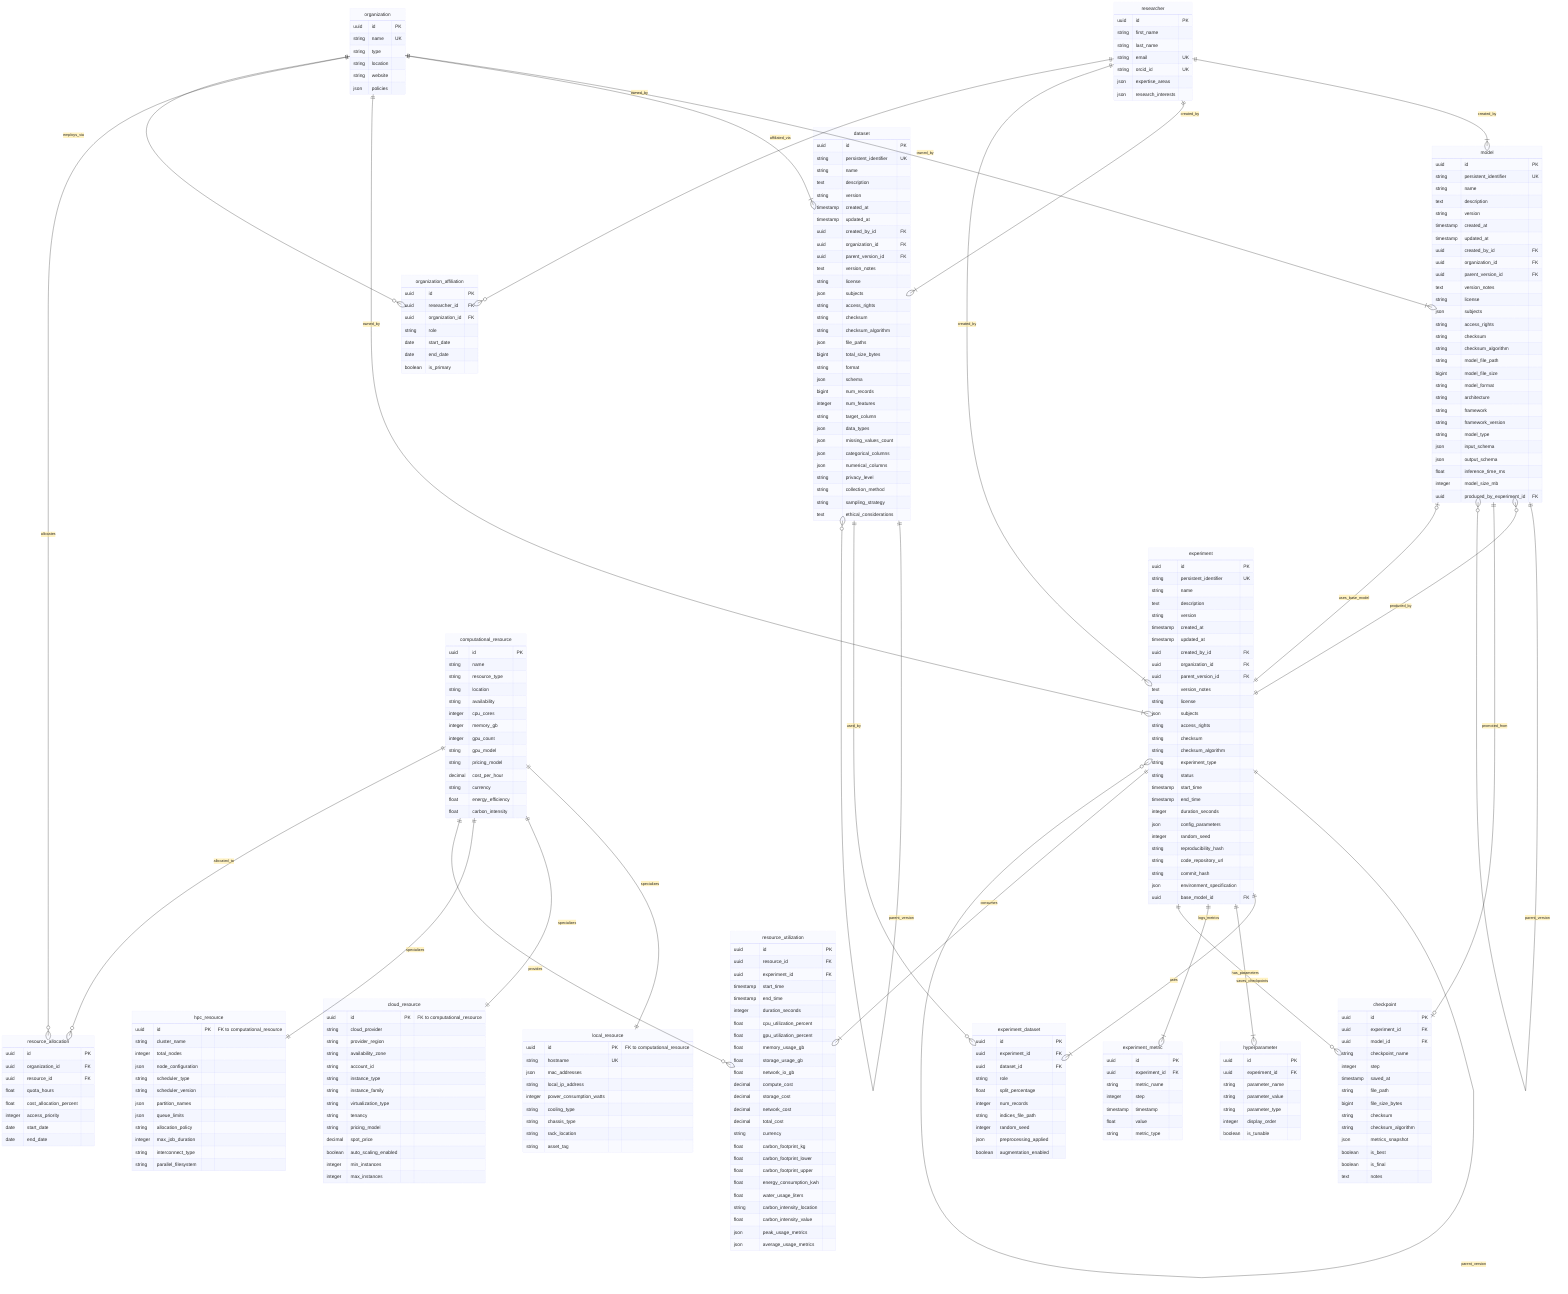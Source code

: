 %%{init:
    {
        'theme':'base',
        'themeVariables': {
            'fontFamily': 'Helvetica',
            'fontSize': '18px',
            'primaryColor': '#6a88ff0a',
            'primaryTextColor': '#292929ff'
        }
    }
}%%
erDiagram
    %% Core ML Asset Tables (Django Abstract Base Pattern)
    model {
        uuid id PK
        string persistent_identifier UK
        string name
        text description
        string version
        timestamp created_at
        timestamp updated_at
        uuid created_by_id FK
        uuid organization_id FK
        uuid parent_version_id FK
        text version_notes
        string license
        json subjects
        string access_rights
        string checksum
        string checksum_algorithm
        string model_file_path
        bigint model_file_size
        string model_format
        string architecture
        string framework
        string framework_version
        string model_type
        json input_schema
        json output_schema
        float inference_time_ms
        integer model_size_mb
        uuid produced_by_experiment_id FK
    }

    dataset {
        uuid id PK
        string persistent_identifier UK
        string name
        text description
        string version
        timestamp created_at
        timestamp updated_at
        uuid created_by_id FK
        uuid organization_id FK
        uuid parent_version_id FK
        text version_notes
        string license
        json subjects
        string access_rights
        string checksum
        string checksum_algorithm
        json file_paths
        bigint total_size_bytes
        string format
        json schema
        bigint num_records
        integer num_features
        string target_column
        json data_types
        json missing_values_count
        json categorical_columns
        json numerical_columns
        string privacy_level
        string collection_method
        string sampling_strategy
        text ethical_considerations
    }

    experiment {
        uuid id PK
        string persistent_identifier UK
        string name
        text description
        string version
        timestamp created_at
        timestamp updated_at
        uuid created_by_id FK
        uuid organization_id FK
        uuid parent_version_id FK
        text version_notes
        string license
        json subjects
        string access_rights
        string checksum
        string checksum_algorithm
        string experiment_type
        string status
        timestamp start_time
        timestamp end_time
        integer duration_seconds
        json config_parameters
        integer random_seed
        string reproducibility_hash
        string code_repository_url
        string commit_hash
        json environment_specification
        uuid base_model_id FK
    }

    %% Experiment Support Tables
    hyperparameter {
        uuid id PK
        uuid experiment_id FK
        string parameter_name
        string parameter_value
        string parameter_type
        integer display_order
        boolean is_tunable
    }

    experiment_metric {
        uuid id PK
        uuid experiment_id FK
        string metric_name
        integer step
        timestamp timestamp
        float value
        string metric_type
    }

    checkpoint {
        uuid id PK
        uuid experiment_id FK
        uuid model_id FK
        string checkpoint_name
        integer step
        timestamp saved_at
        string file_path
        bigint file_size_bytes
        string checksum
        string checksum_algorithm
        json metrics_snapshot
        boolean is_best
        boolean is_final
        text notes
    }

    %% Resource Management Tables
    computational_resource {
        uuid id PK
        string name
        string resource_type
        string location
        string availability
        integer cpu_cores
        integer memory_gb
        integer gpu_count
        string gpu_model
        string pricing_model
        decimal cost_per_hour
        string currency
        float energy_efficiency
        float carbon_intensity
    }

    local_resource {
        uuid id PK "FK to computational_resource"
        string hostname UK
        json mac_addresses
        string local_ip_address
        integer power_consumption_watts
        string cooling_type
        string chassis_type
        string rack_location
        string asset_tag
    }

    cloud_resource {
        uuid id PK "FK to computational_resource"
        string cloud_provider
        string provider_region
        string availability_zone
        string account_id
        string instance_type
        string instance_family
        string virtualization_type
        string tenancy
        string pricing_model
        decimal spot_price
        boolean auto_scaling_enabled
        integer min_instances
        integer max_instances
    }

    hpc_resource {
        uuid id PK "FK to computational_resource"
        string cluster_name
        integer total_nodes
        json node_configuration
        string scheduler_type
        string scheduler_version
        json partition_names
        json queue_limits
        string allocation_policy
        integer max_job_duration
        string interconnect_type
        string parallel_filesystem
    }

    resource_utilization {
        uuid id PK
        uuid resource_id FK
        uuid experiment_id FK
        timestamp start_time
        timestamp end_time
        integer duration_seconds
        float cpu_utilization_percent
        float gpu_utilization_percent
        float memory_usage_gb
        float storage_usage_gb
        float network_io_gb
        decimal compute_cost
        decimal storage_cost
        decimal network_cost
        decimal total_cost
        string currency
        float carbon_footprint_kg
        float carbon_footprint_lower
        float carbon_footprint_upper
        float energy_consumption_kwh
        float water_usage_liters
        string carbon_intensity_location
        float carbon_intensity_value
        json peak_usage_metrics
        json average_usage_metrics
    }

    %% Research Context Tables
    researcher {
        uuid id PK
        string first_name
        string last_name
        string email UK
        string orcid_id UK
        json expertise_areas
        json research_interests
    }

    organization {
        uuid id PK
        string name UK
        string type
        string location
        string website
        json policies
    }

    %% Association Tables
    experiment_dataset {
        uuid id PK
        uuid experiment_id FK
        uuid dataset_id FK
        string role
        float split_percentage
        integer num_records
        string indices_file_path
        integer random_seed
        json preprocessing_applied
        boolean augmentation_enabled
    }

    organization_affiliation {
        uuid id PK
        uuid researcher_id FK
        uuid organization_id FK
        string role
        date start_date
        date end_date
        boolean is_primary
    }

    resource_allocation {
        uuid id PK
        uuid organization_id FK
        uuid resource_id FK
        float quota_hours
        float cost_allocation_percent
        integer access_priority
        date start_date
        date end_date
    }

    %% Key Relationships (Django Implementation)

    %% Django Abstract Base Class Pattern - Each model contains all MLAsset fields
    researcher ||--|{ model : "created_by"
    researcher ||--|{ dataset : "created_by"
    researcher ||--|{ experiment : "created_by"

    organization ||--|{ model : "owned_by"
    organization ||--|{ dataset : "owned_by"
    organization ||--|{ experiment : "owned_by"

    %% Versioning (Simple Parent-Child)
    model ||--o{ model : "parent_version"
    dataset ||--o{ dataset : "parent_version"
    experiment ||--o{ experiment : "parent_version"

    %% Multi-table Inheritance for Resources
    computational_resource ||--|| local_resource : "specializes"
    computational_resource ||--|| cloud_resource : "specializes"
    computational_resource ||--|| hpc_resource : "specializes"

    %% Training Flow
    experiment ||--o| model : "uses_base_model"
    model }o--|| experiment : "produced_by"

    %% Experiment-Dataset Relationship via ExperimentDataset
    experiment ||--|{ experiment_dataset : "uses"
    dataset ||--o{ experiment_dataset : "used_by"

    %% Experiment Support Relationships
    experiment ||--|{ hyperparameter : "has_parameters"
    experiment ||--|{ experiment_metric : "logs_metrics"
    experiment ||--o{ checkpoint : "saves_checkpoints"

    %% Checkpoint to Model
    model ||--o| checkpoint : "promoted_from"

    %% Resource Usage Chain (Consolidated)
    experiment ||--|{ resource_utilization : "consumes"
    computational_resource ||--o{ resource_utilization : "provides"

    %% Resource Allocation (M:M between Organization and ComputationalResource)
    organization ||--o{ resource_allocation : "allocates"
    computational_resource ||--o{ resource_allocation : "allocated_to"

    %% Research Context
    researcher ||--o{ organization_affiliation : "affiliated_via"
    organization ||--o{ organization_affiliation : "employs_via"